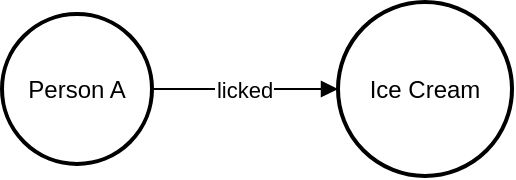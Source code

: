 <mxfile version="24.7.7">
  <diagram name="Page-1" id="BwlJKIKiK33CRZvkQbvG">
    <mxGraphModel>
      <root>
        <mxCell id="0" />
        <mxCell id="1" parent="0" />
        <mxCell id="2" value="Person A" style="ellipse;aspect=fixed;strokeWidth=2;whiteSpace=wrap;" vertex="1" parent="1">
          <mxGeometry y="6" width="75" height="75" as="geometry" />
        </mxCell>
        <mxCell id="3" value="Ice Cream" style="ellipse;aspect=fixed;strokeWidth=2;whiteSpace=wrap;" vertex="1" parent="1">
          <mxGeometry x="168" width="87" height="87" as="geometry" />
        </mxCell>
        <mxCell id="4" value="licked" style="curved=1;startArrow=none;endArrow=block;exitX=1;exitY=0.5;entryX=0;entryY=0.5;" edge="1" parent="1" source="2" target="3">
          <mxGeometry relative="1" as="geometry">
            <Array as="points" />
          </mxGeometry>
        </mxCell>
      </root>
    </mxGraphModel>
  </diagram>
</mxfile>
